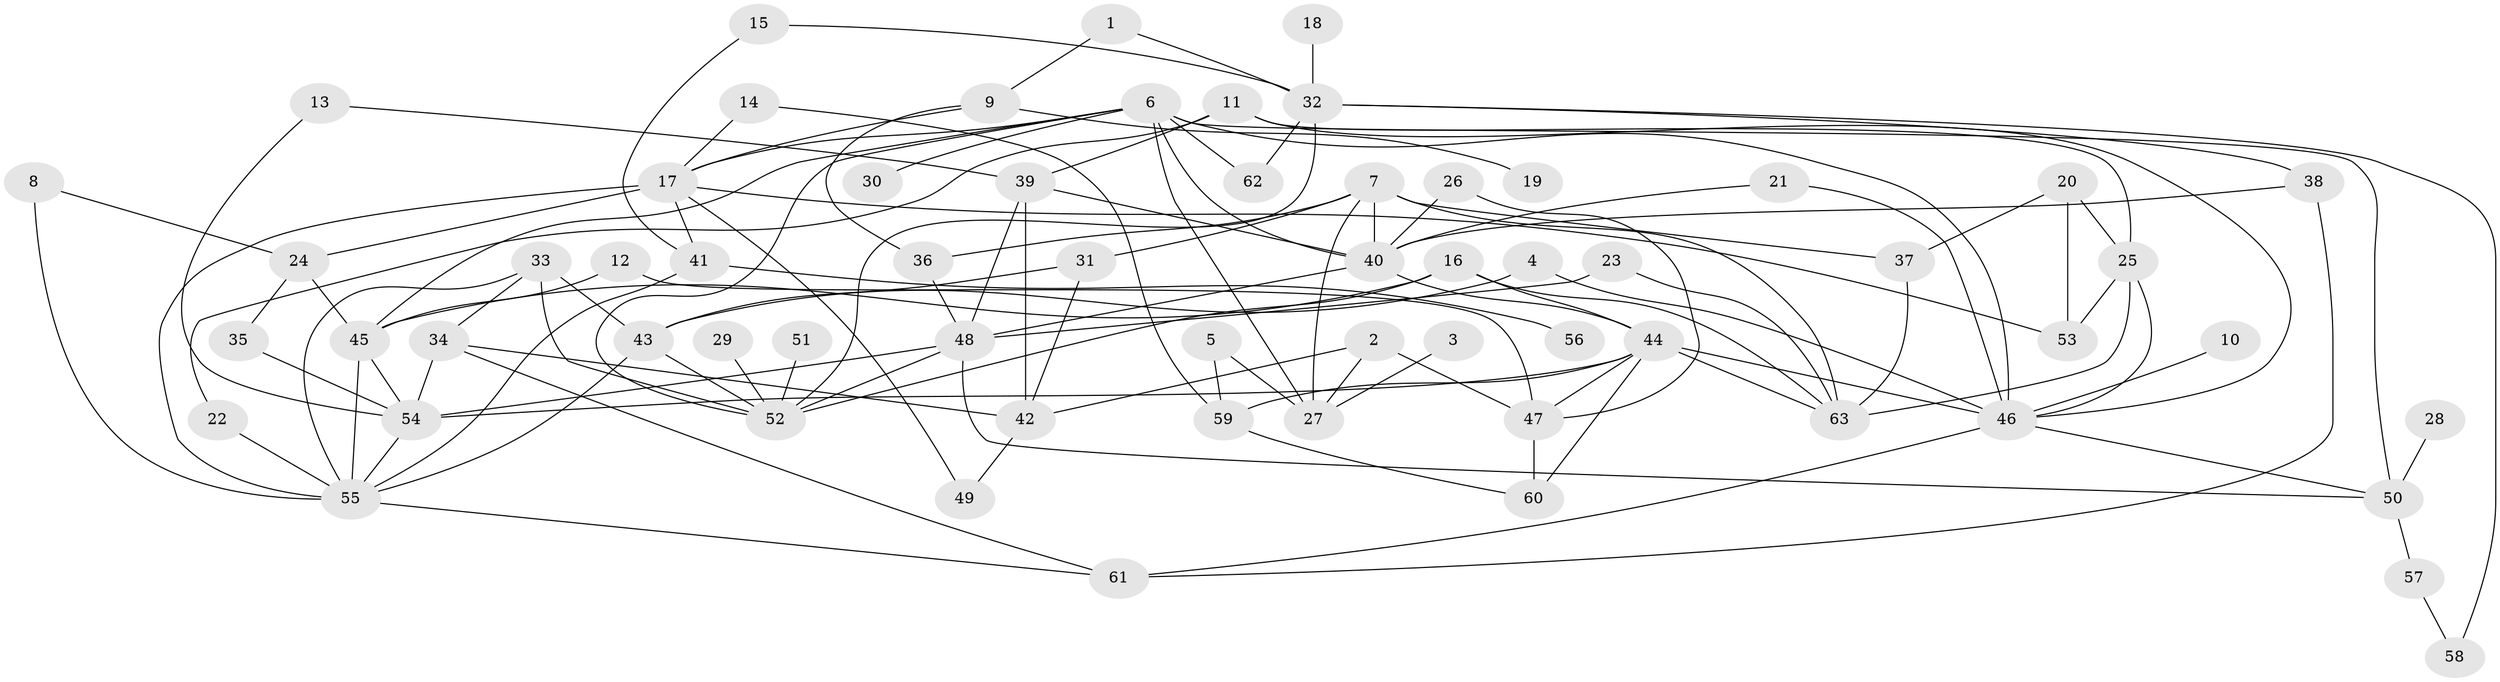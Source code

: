 // original degree distribution, {8: 0.031746031746031744, 3: 0.21428571428571427, 6: 0.03968253968253968, 4: 0.11904761904761904, 7: 0.015873015873015872, 5: 0.05555555555555555, 2: 0.36507936507936506, 1: 0.15873015873015872}
// Generated by graph-tools (version 1.1) at 2025/25/03/09/25 03:25:26]
// undirected, 63 vertices, 118 edges
graph export_dot {
graph [start="1"]
  node [color=gray90,style=filled];
  1;
  2;
  3;
  4;
  5;
  6;
  7;
  8;
  9;
  10;
  11;
  12;
  13;
  14;
  15;
  16;
  17;
  18;
  19;
  20;
  21;
  22;
  23;
  24;
  25;
  26;
  27;
  28;
  29;
  30;
  31;
  32;
  33;
  34;
  35;
  36;
  37;
  38;
  39;
  40;
  41;
  42;
  43;
  44;
  45;
  46;
  47;
  48;
  49;
  50;
  51;
  52;
  53;
  54;
  55;
  56;
  57;
  58;
  59;
  60;
  61;
  62;
  63;
  1 -- 9 [weight=1.0];
  1 -- 32 [weight=1.0];
  2 -- 27 [weight=1.0];
  2 -- 42 [weight=1.0];
  2 -- 47 [weight=1.0];
  3 -- 27 [weight=1.0];
  4 -- 43 [weight=1.0];
  4 -- 46 [weight=1.0];
  5 -- 27 [weight=1.0];
  5 -- 59 [weight=1.0];
  6 -- 17 [weight=1.0];
  6 -- 27 [weight=1.0];
  6 -- 30 [weight=1.0];
  6 -- 40 [weight=1.0];
  6 -- 45 [weight=1.0];
  6 -- 46 [weight=1.0];
  6 -- 50 [weight=1.0];
  6 -- 52 [weight=1.0];
  6 -- 62 [weight=1.0];
  7 -- 27 [weight=1.0];
  7 -- 31 [weight=1.0];
  7 -- 36 [weight=1.0];
  7 -- 37 [weight=1.0];
  7 -- 40 [weight=1.0];
  7 -- 63 [weight=1.0];
  8 -- 24 [weight=1.0];
  8 -- 55 [weight=1.0];
  9 -- 17 [weight=1.0];
  9 -- 19 [weight=1.0];
  9 -- 36 [weight=1.0];
  10 -- 46 [weight=1.0];
  11 -- 22 [weight=1.0];
  11 -- 25 [weight=1.0];
  11 -- 39 [weight=1.0];
  11 -- 46 [weight=1.0];
  12 -- 45 [weight=1.0];
  12 -- 47 [weight=1.0];
  13 -- 39 [weight=1.0];
  13 -- 54 [weight=1.0];
  14 -- 17 [weight=1.0];
  14 -- 59 [weight=1.0];
  15 -- 32 [weight=1.0];
  15 -- 41 [weight=1.0];
  16 -- 44 [weight=1.0];
  16 -- 45 [weight=1.0];
  16 -- 52 [weight=1.0];
  16 -- 63 [weight=1.0];
  17 -- 24 [weight=1.0];
  17 -- 41 [weight=1.0];
  17 -- 49 [weight=1.0];
  17 -- 53 [weight=1.0];
  17 -- 55 [weight=1.0];
  18 -- 32 [weight=1.0];
  20 -- 25 [weight=1.0];
  20 -- 37 [weight=1.0];
  20 -- 53 [weight=1.0];
  21 -- 40 [weight=1.0];
  21 -- 46 [weight=1.0];
  22 -- 55 [weight=1.0];
  23 -- 48 [weight=1.0];
  23 -- 63 [weight=1.0];
  24 -- 35 [weight=1.0];
  24 -- 45 [weight=1.0];
  25 -- 46 [weight=1.0];
  25 -- 53 [weight=1.0];
  25 -- 63 [weight=1.0];
  26 -- 40 [weight=1.0];
  26 -- 47 [weight=1.0];
  28 -- 50 [weight=1.0];
  29 -- 52 [weight=1.0];
  31 -- 42 [weight=1.0];
  31 -- 43 [weight=1.0];
  32 -- 38 [weight=1.0];
  32 -- 52 [weight=1.0];
  32 -- 58 [weight=1.0];
  32 -- 62 [weight=1.0];
  33 -- 34 [weight=1.0];
  33 -- 43 [weight=1.0];
  33 -- 52 [weight=1.0];
  33 -- 55 [weight=1.0];
  34 -- 42 [weight=1.0];
  34 -- 54 [weight=1.0];
  34 -- 61 [weight=1.0];
  35 -- 54 [weight=1.0];
  36 -- 48 [weight=1.0];
  37 -- 63 [weight=1.0];
  38 -- 40 [weight=1.0];
  38 -- 61 [weight=1.0];
  39 -- 40 [weight=1.0];
  39 -- 42 [weight=1.0];
  39 -- 48 [weight=1.0];
  40 -- 44 [weight=1.0];
  40 -- 48 [weight=1.0];
  41 -- 55 [weight=1.0];
  41 -- 56 [weight=1.0];
  42 -- 49 [weight=1.0];
  43 -- 52 [weight=1.0];
  43 -- 55 [weight=1.0];
  44 -- 46 [weight=1.0];
  44 -- 47 [weight=1.0];
  44 -- 54 [weight=1.0];
  44 -- 59 [weight=1.0];
  44 -- 60 [weight=1.0];
  44 -- 63 [weight=1.0];
  45 -- 54 [weight=1.0];
  45 -- 55 [weight=1.0];
  46 -- 50 [weight=1.0];
  46 -- 61 [weight=1.0];
  47 -- 60 [weight=1.0];
  48 -- 50 [weight=1.0];
  48 -- 52 [weight=1.0];
  48 -- 54 [weight=1.0];
  50 -- 57 [weight=1.0];
  51 -- 52 [weight=1.0];
  54 -- 55 [weight=1.0];
  55 -- 61 [weight=1.0];
  57 -- 58 [weight=1.0];
  59 -- 60 [weight=1.0];
}
